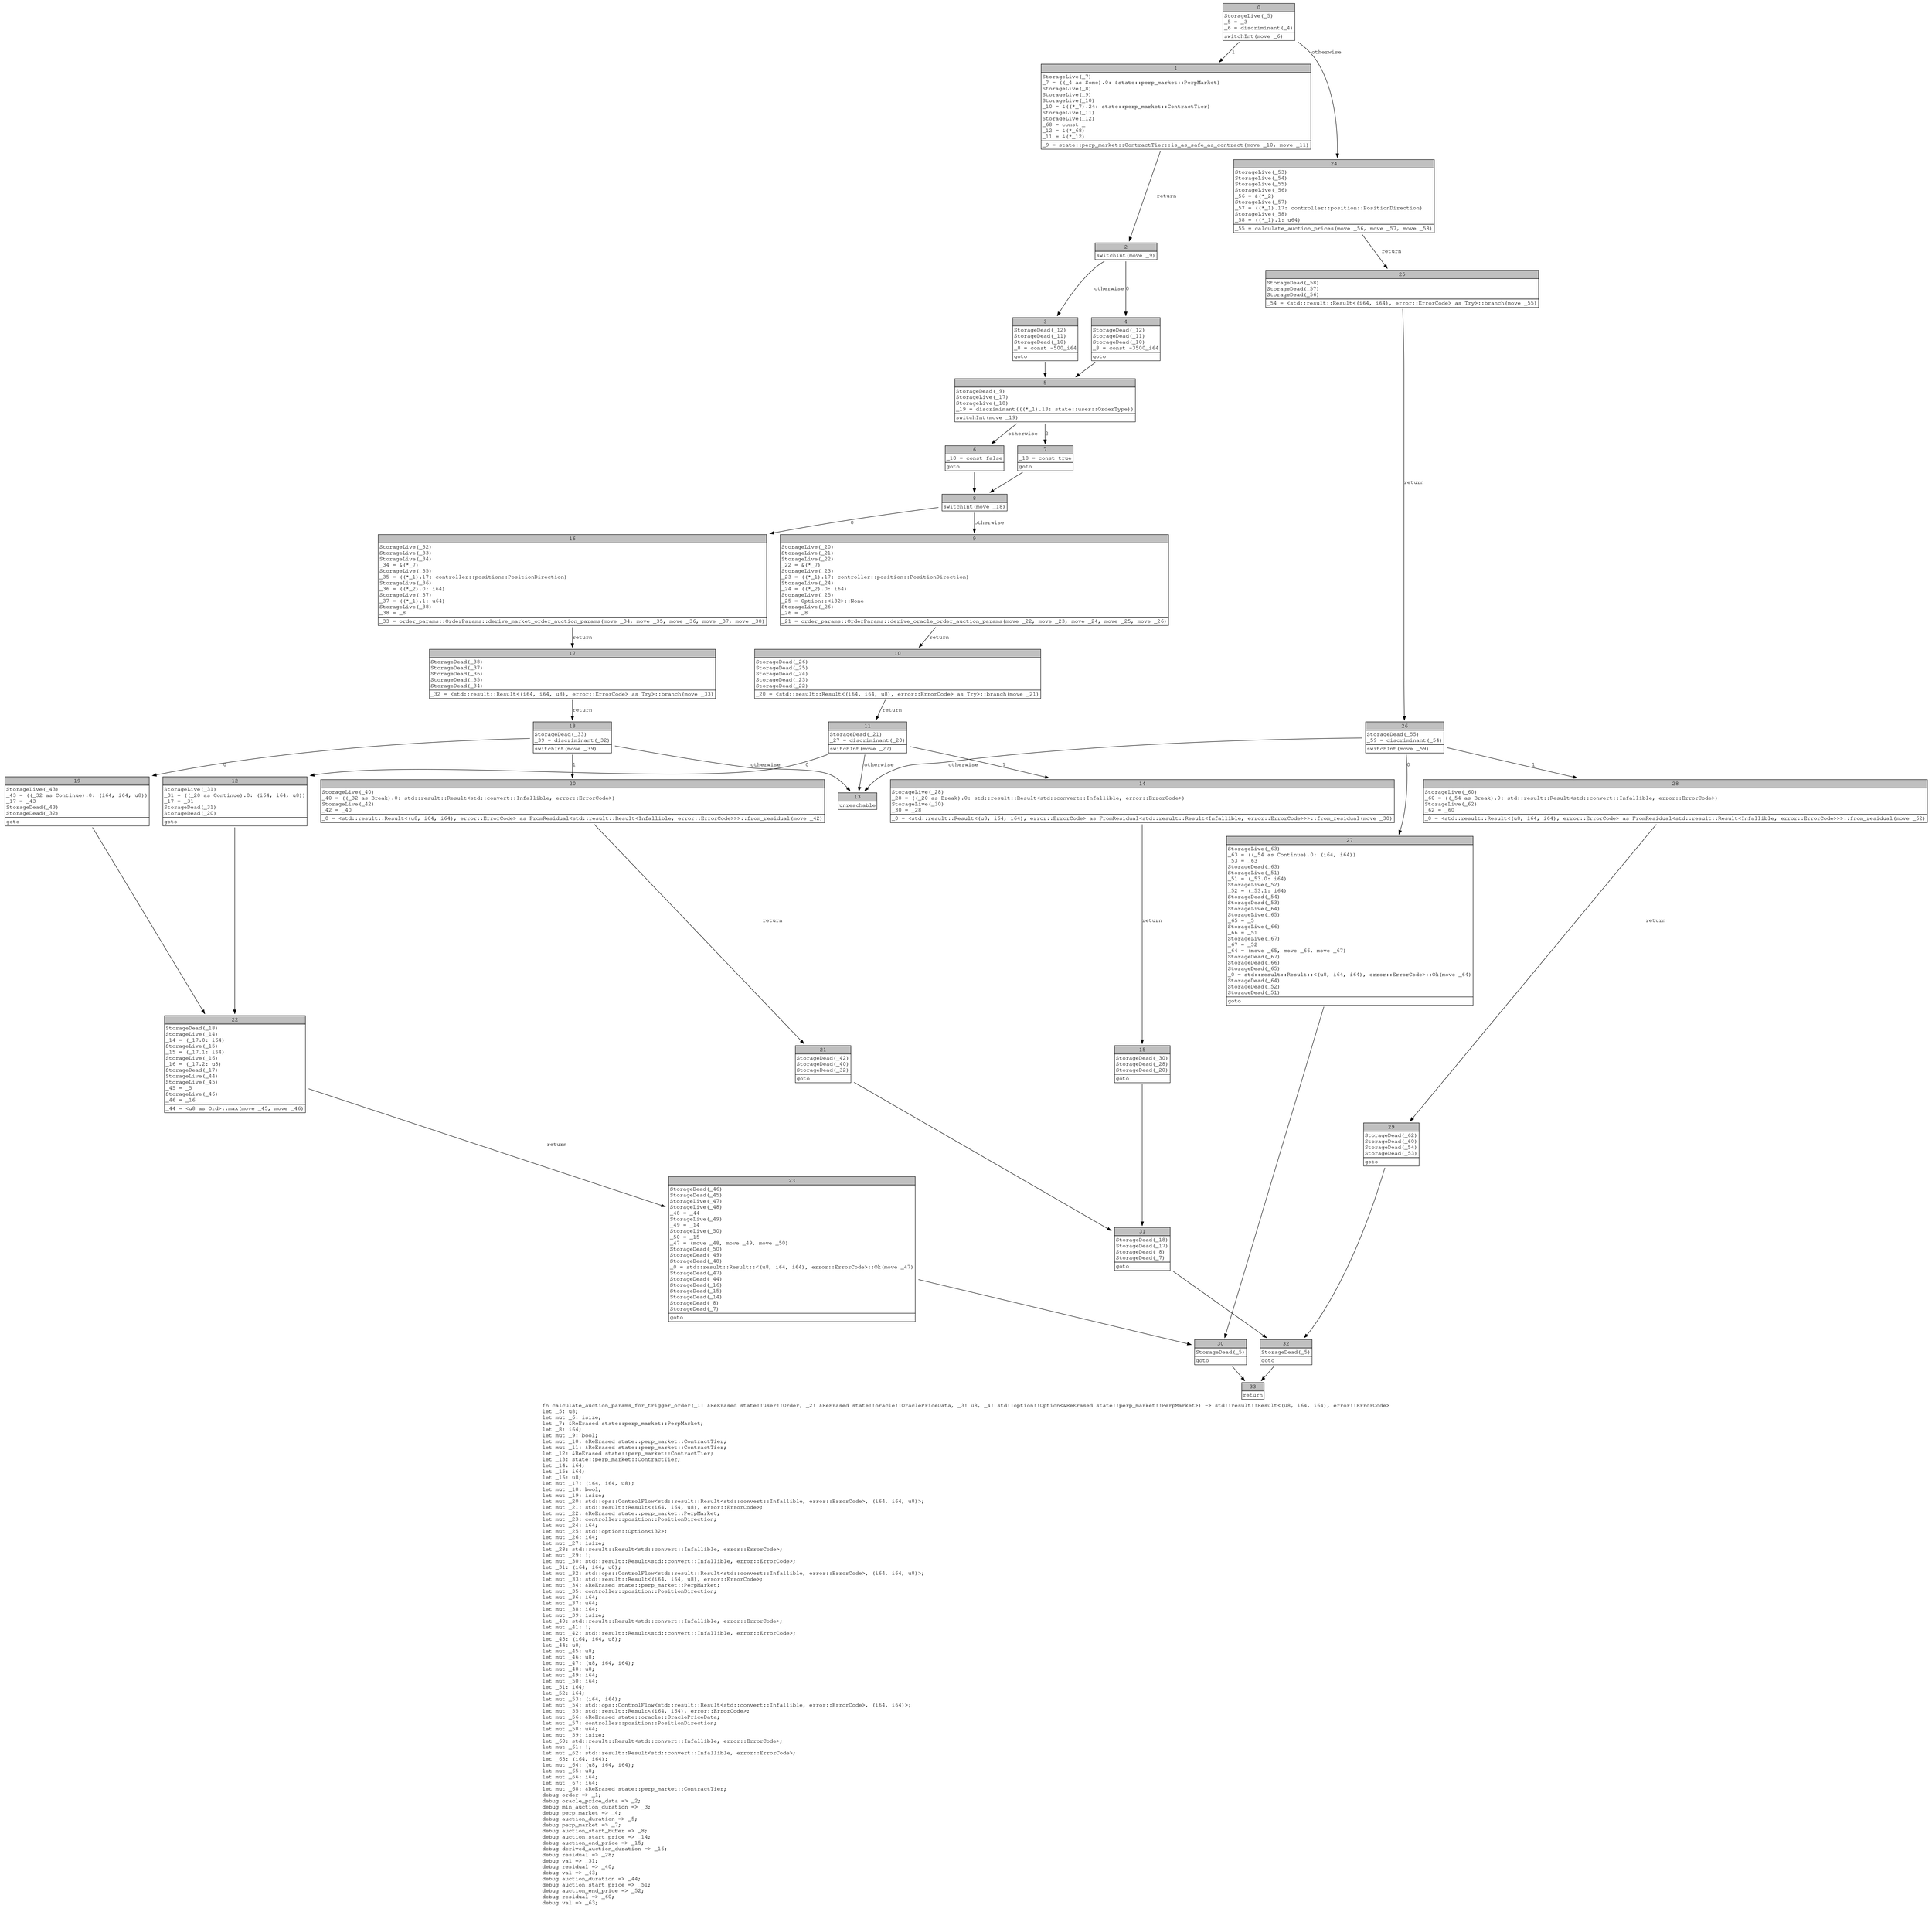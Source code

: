 digraph Mir_0_1910 {
    graph [fontname="Courier, monospace"];
    node [fontname="Courier, monospace"];
    edge [fontname="Courier, monospace"];
    label=<fn calculate_auction_params_for_trigger_order(_1: &amp;ReErased state::user::Order, _2: &amp;ReErased state::oracle::OraclePriceData, _3: u8, _4: std::option::Option&lt;&amp;ReErased state::perp_market::PerpMarket&gt;) -&gt; std::result::Result&lt;(u8, i64, i64), error::ErrorCode&gt;<br align="left"/>let _5: u8;<br align="left"/>let mut _6: isize;<br align="left"/>let _7: &amp;ReErased state::perp_market::PerpMarket;<br align="left"/>let _8: i64;<br align="left"/>let mut _9: bool;<br align="left"/>let mut _10: &amp;ReErased state::perp_market::ContractTier;<br align="left"/>let mut _11: &amp;ReErased state::perp_market::ContractTier;<br align="left"/>let _12: &amp;ReErased state::perp_market::ContractTier;<br align="left"/>let _13: state::perp_market::ContractTier;<br align="left"/>let _14: i64;<br align="left"/>let _15: i64;<br align="left"/>let _16: u8;<br align="left"/>let mut _17: (i64, i64, u8);<br align="left"/>let mut _18: bool;<br align="left"/>let mut _19: isize;<br align="left"/>let mut _20: std::ops::ControlFlow&lt;std::result::Result&lt;std::convert::Infallible, error::ErrorCode&gt;, (i64, i64, u8)&gt;;<br align="left"/>let mut _21: std::result::Result&lt;(i64, i64, u8), error::ErrorCode&gt;;<br align="left"/>let mut _22: &amp;ReErased state::perp_market::PerpMarket;<br align="left"/>let mut _23: controller::position::PositionDirection;<br align="left"/>let mut _24: i64;<br align="left"/>let mut _25: std::option::Option&lt;i32&gt;;<br align="left"/>let mut _26: i64;<br align="left"/>let mut _27: isize;<br align="left"/>let _28: std::result::Result&lt;std::convert::Infallible, error::ErrorCode&gt;;<br align="left"/>let mut _29: !;<br align="left"/>let mut _30: std::result::Result&lt;std::convert::Infallible, error::ErrorCode&gt;;<br align="left"/>let _31: (i64, i64, u8);<br align="left"/>let mut _32: std::ops::ControlFlow&lt;std::result::Result&lt;std::convert::Infallible, error::ErrorCode&gt;, (i64, i64, u8)&gt;;<br align="left"/>let mut _33: std::result::Result&lt;(i64, i64, u8), error::ErrorCode&gt;;<br align="left"/>let mut _34: &amp;ReErased state::perp_market::PerpMarket;<br align="left"/>let mut _35: controller::position::PositionDirection;<br align="left"/>let mut _36: i64;<br align="left"/>let mut _37: u64;<br align="left"/>let mut _38: i64;<br align="left"/>let mut _39: isize;<br align="left"/>let _40: std::result::Result&lt;std::convert::Infallible, error::ErrorCode&gt;;<br align="left"/>let mut _41: !;<br align="left"/>let mut _42: std::result::Result&lt;std::convert::Infallible, error::ErrorCode&gt;;<br align="left"/>let _43: (i64, i64, u8);<br align="left"/>let _44: u8;<br align="left"/>let mut _45: u8;<br align="left"/>let mut _46: u8;<br align="left"/>let mut _47: (u8, i64, i64);<br align="left"/>let mut _48: u8;<br align="left"/>let mut _49: i64;<br align="left"/>let mut _50: i64;<br align="left"/>let _51: i64;<br align="left"/>let _52: i64;<br align="left"/>let mut _53: (i64, i64);<br align="left"/>let mut _54: std::ops::ControlFlow&lt;std::result::Result&lt;std::convert::Infallible, error::ErrorCode&gt;, (i64, i64)&gt;;<br align="left"/>let mut _55: std::result::Result&lt;(i64, i64), error::ErrorCode&gt;;<br align="left"/>let mut _56: &amp;ReErased state::oracle::OraclePriceData;<br align="left"/>let mut _57: controller::position::PositionDirection;<br align="left"/>let mut _58: u64;<br align="left"/>let mut _59: isize;<br align="left"/>let _60: std::result::Result&lt;std::convert::Infallible, error::ErrorCode&gt;;<br align="left"/>let mut _61: !;<br align="left"/>let mut _62: std::result::Result&lt;std::convert::Infallible, error::ErrorCode&gt;;<br align="left"/>let _63: (i64, i64);<br align="left"/>let mut _64: (u8, i64, i64);<br align="left"/>let mut _65: u8;<br align="left"/>let mut _66: i64;<br align="left"/>let mut _67: i64;<br align="left"/>let mut _68: &amp;ReErased state::perp_market::ContractTier;<br align="left"/>debug order =&gt; _1;<br align="left"/>debug oracle_price_data =&gt; _2;<br align="left"/>debug min_auction_duration =&gt; _3;<br align="left"/>debug perp_market =&gt; _4;<br align="left"/>debug auction_duration =&gt; _5;<br align="left"/>debug perp_market =&gt; _7;<br align="left"/>debug auction_start_buffer =&gt; _8;<br align="left"/>debug auction_start_price =&gt; _14;<br align="left"/>debug auction_end_price =&gt; _15;<br align="left"/>debug derived_auction_duration =&gt; _16;<br align="left"/>debug residual =&gt; _28;<br align="left"/>debug val =&gt; _31;<br align="left"/>debug residual =&gt; _40;<br align="left"/>debug val =&gt; _43;<br align="left"/>debug auction_duration =&gt; _44;<br align="left"/>debug auction_start_price =&gt; _51;<br align="left"/>debug auction_end_price =&gt; _52;<br align="left"/>debug residual =&gt; _60;<br align="left"/>debug val =&gt; _63;<br align="left"/>>;
    bb0__0_1910 [shape="none", label=<<table border="0" cellborder="1" cellspacing="0"><tr><td bgcolor="gray" align="center" colspan="1">0</td></tr><tr><td align="left" balign="left">StorageLive(_5)<br/>_5 = _3<br/>_6 = discriminant(_4)<br/></td></tr><tr><td align="left">switchInt(move _6)</td></tr></table>>];
    bb1__0_1910 [shape="none", label=<<table border="0" cellborder="1" cellspacing="0"><tr><td bgcolor="gray" align="center" colspan="1">1</td></tr><tr><td align="left" balign="left">StorageLive(_7)<br/>_7 = ((_4 as Some).0: &amp;state::perp_market::PerpMarket)<br/>StorageLive(_8)<br/>StorageLive(_9)<br/>StorageLive(_10)<br/>_10 = &amp;((*_7).24: state::perp_market::ContractTier)<br/>StorageLive(_11)<br/>StorageLive(_12)<br/>_68 = const _<br/>_12 = &amp;(*_68)<br/>_11 = &amp;(*_12)<br/></td></tr><tr><td align="left">_9 = state::perp_market::ContractTier::is_as_safe_as_contract(move _10, move _11)</td></tr></table>>];
    bb2__0_1910 [shape="none", label=<<table border="0" cellborder="1" cellspacing="0"><tr><td bgcolor="gray" align="center" colspan="1">2</td></tr><tr><td align="left">switchInt(move _9)</td></tr></table>>];
    bb3__0_1910 [shape="none", label=<<table border="0" cellborder="1" cellspacing="0"><tr><td bgcolor="gray" align="center" colspan="1">3</td></tr><tr><td align="left" balign="left">StorageDead(_12)<br/>StorageDead(_11)<br/>StorageDead(_10)<br/>_8 = const -500_i64<br/></td></tr><tr><td align="left">goto</td></tr></table>>];
    bb4__0_1910 [shape="none", label=<<table border="0" cellborder="1" cellspacing="0"><tr><td bgcolor="gray" align="center" colspan="1">4</td></tr><tr><td align="left" balign="left">StorageDead(_12)<br/>StorageDead(_11)<br/>StorageDead(_10)<br/>_8 = const -3500_i64<br/></td></tr><tr><td align="left">goto</td></tr></table>>];
    bb5__0_1910 [shape="none", label=<<table border="0" cellborder="1" cellspacing="0"><tr><td bgcolor="gray" align="center" colspan="1">5</td></tr><tr><td align="left" balign="left">StorageDead(_9)<br/>StorageLive(_17)<br/>StorageLive(_18)<br/>_19 = discriminant(((*_1).13: state::user::OrderType))<br/></td></tr><tr><td align="left">switchInt(move _19)</td></tr></table>>];
    bb6__0_1910 [shape="none", label=<<table border="0" cellborder="1" cellspacing="0"><tr><td bgcolor="gray" align="center" colspan="1">6</td></tr><tr><td align="left" balign="left">_18 = const false<br/></td></tr><tr><td align="left">goto</td></tr></table>>];
    bb7__0_1910 [shape="none", label=<<table border="0" cellborder="1" cellspacing="0"><tr><td bgcolor="gray" align="center" colspan="1">7</td></tr><tr><td align="left" balign="left">_18 = const true<br/></td></tr><tr><td align="left">goto</td></tr></table>>];
    bb8__0_1910 [shape="none", label=<<table border="0" cellborder="1" cellspacing="0"><tr><td bgcolor="gray" align="center" colspan="1">8</td></tr><tr><td align="left">switchInt(move _18)</td></tr></table>>];
    bb9__0_1910 [shape="none", label=<<table border="0" cellborder="1" cellspacing="0"><tr><td bgcolor="gray" align="center" colspan="1">9</td></tr><tr><td align="left" balign="left">StorageLive(_20)<br/>StorageLive(_21)<br/>StorageLive(_22)<br/>_22 = &amp;(*_7)<br/>StorageLive(_23)<br/>_23 = ((*_1).17: controller::position::PositionDirection)<br/>StorageLive(_24)<br/>_24 = ((*_2).0: i64)<br/>StorageLive(_25)<br/>_25 = Option::&lt;i32&gt;::None<br/>StorageLive(_26)<br/>_26 = _8<br/></td></tr><tr><td align="left">_21 = order_params::OrderParams::derive_oracle_order_auction_params(move _22, move _23, move _24, move _25, move _26)</td></tr></table>>];
    bb10__0_1910 [shape="none", label=<<table border="0" cellborder="1" cellspacing="0"><tr><td bgcolor="gray" align="center" colspan="1">10</td></tr><tr><td align="left" balign="left">StorageDead(_26)<br/>StorageDead(_25)<br/>StorageDead(_24)<br/>StorageDead(_23)<br/>StorageDead(_22)<br/></td></tr><tr><td align="left">_20 = &lt;std::result::Result&lt;(i64, i64, u8), error::ErrorCode&gt; as Try&gt;::branch(move _21)</td></tr></table>>];
    bb11__0_1910 [shape="none", label=<<table border="0" cellborder="1" cellspacing="0"><tr><td bgcolor="gray" align="center" colspan="1">11</td></tr><tr><td align="left" balign="left">StorageDead(_21)<br/>_27 = discriminant(_20)<br/></td></tr><tr><td align="left">switchInt(move _27)</td></tr></table>>];
    bb12__0_1910 [shape="none", label=<<table border="0" cellborder="1" cellspacing="0"><tr><td bgcolor="gray" align="center" colspan="1">12</td></tr><tr><td align="left" balign="left">StorageLive(_31)<br/>_31 = ((_20 as Continue).0: (i64, i64, u8))<br/>_17 = _31<br/>StorageDead(_31)<br/>StorageDead(_20)<br/></td></tr><tr><td align="left">goto</td></tr></table>>];
    bb13__0_1910 [shape="none", label=<<table border="0" cellborder="1" cellspacing="0"><tr><td bgcolor="gray" align="center" colspan="1">13</td></tr><tr><td align="left">unreachable</td></tr></table>>];
    bb14__0_1910 [shape="none", label=<<table border="0" cellborder="1" cellspacing="0"><tr><td bgcolor="gray" align="center" colspan="1">14</td></tr><tr><td align="left" balign="left">StorageLive(_28)<br/>_28 = ((_20 as Break).0: std::result::Result&lt;std::convert::Infallible, error::ErrorCode&gt;)<br/>StorageLive(_30)<br/>_30 = _28<br/></td></tr><tr><td align="left">_0 = &lt;std::result::Result&lt;(u8, i64, i64), error::ErrorCode&gt; as FromResidual&lt;std::result::Result&lt;Infallible, error::ErrorCode&gt;&gt;&gt;::from_residual(move _30)</td></tr></table>>];
    bb15__0_1910 [shape="none", label=<<table border="0" cellborder="1" cellspacing="0"><tr><td bgcolor="gray" align="center" colspan="1">15</td></tr><tr><td align="left" balign="left">StorageDead(_30)<br/>StorageDead(_28)<br/>StorageDead(_20)<br/></td></tr><tr><td align="left">goto</td></tr></table>>];
    bb16__0_1910 [shape="none", label=<<table border="0" cellborder="1" cellspacing="0"><tr><td bgcolor="gray" align="center" colspan="1">16</td></tr><tr><td align="left" balign="left">StorageLive(_32)<br/>StorageLive(_33)<br/>StorageLive(_34)<br/>_34 = &amp;(*_7)<br/>StorageLive(_35)<br/>_35 = ((*_1).17: controller::position::PositionDirection)<br/>StorageLive(_36)<br/>_36 = ((*_2).0: i64)<br/>StorageLive(_37)<br/>_37 = ((*_1).1: u64)<br/>StorageLive(_38)<br/>_38 = _8<br/></td></tr><tr><td align="left">_33 = order_params::OrderParams::derive_market_order_auction_params(move _34, move _35, move _36, move _37, move _38)</td></tr></table>>];
    bb17__0_1910 [shape="none", label=<<table border="0" cellborder="1" cellspacing="0"><tr><td bgcolor="gray" align="center" colspan="1">17</td></tr><tr><td align="left" balign="left">StorageDead(_38)<br/>StorageDead(_37)<br/>StorageDead(_36)<br/>StorageDead(_35)<br/>StorageDead(_34)<br/></td></tr><tr><td align="left">_32 = &lt;std::result::Result&lt;(i64, i64, u8), error::ErrorCode&gt; as Try&gt;::branch(move _33)</td></tr></table>>];
    bb18__0_1910 [shape="none", label=<<table border="0" cellborder="1" cellspacing="0"><tr><td bgcolor="gray" align="center" colspan="1">18</td></tr><tr><td align="left" balign="left">StorageDead(_33)<br/>_39 = discriminant(_32)<br/></td></tr><tr><td align="left">switchInt(move _39)</td></tr></table>>];
    bb19__0_1910 [shape="none", label=<<table border="0" cellborder="1" cellspacing="0"><tr><td bgcolor="gray" align="center" colspan="1">19</td></tr><tr><td align="left" balign="left">StorageLive(_43)<br/>_43 = ((_32 as Continue).0: (i64, i64, u8))<br/>_17 = _43<br/>StorageDead(_43)<br/>StorageDead(_32)<br/></td></tr><tr><td align="left">goto</td></tr></table>>];
    bb20__0_1910 [shape="none", label=<<table border="0" cellborder="1" cellspacing="0"><tr><td bgcolor="gray" align="center" colspan="1">20</td></tr><tr><td align="left" balign="left">StorageLive(_40)<br/>_40 = ((_32 as Break).0: std::result::Result&lt;std::convert::Infallible, error::ErrorCode&gt;)<br/>StorageLive(_42)<br/>_42 = _40<br/></td></tr><tr><td align="left">_0 = &lt;std::result::Result&lt;(u8, i64, i64), error::ErrorCode&gt; as FromResidual&lt;std::result::Result&lt;Infallible, error::ErrorCode&gt;&gt;&gt;::from_residual(move _42)</td></tr></table>>];
    bb21__0_1910 [shape="none", label=<<table border="0" cellborder="1" cellspacing="0"><tr><td bgcolor="gray" align="center" colspan="1">21</td></tr><tr><td align="left" balign="left">StorageDead(_42)<br/>StorageDead(_40)<br/>StorageDead(_32)<br/></td></tr><tr><td align="left">goto</td></tr></table>>];
    bb22__0_1910 [shape="none", label=<<table border="0" cellborder="1" cellspacing="0"><tr><td bgcolor="gray" align="center" colspan="1">22</td></tr><tr><td align="left" balign="left">StorageDead(_18)<br/>StorageLive(_14)<br/>_14 = (_17.0: i64)<br/>StorageLive(_15)<br/>_15 = (_17.1: i64)<br/>StorageLive(_16)<br/>_16 = (_17.2: u8)<br/>StorageDead(_17)<br/>StorageLive(_44)<br/>StorageLive(_45)<br/>_45 = _5<br/>StorageLive(_46)<br/>_46 = _16<br/></td></tr><tr><td align="left">_44 = &lt;u8 as Ord&gt;::max(move _45, move _46)</td></tr></table>>];
    bb23__0_1910 [shape="none", label=<<table border="0" cellborder="1" cellspacing="0"><tr><td bgcolor="gray" align="center" colspan="1">23</td></tr><tr><td align="left" balign="left">StorageDead(_46)<br/>StorageDead(_45)<br/>StorageLive(_47)<br/>StorageLive(_48)<br/>_48 = _44<br/>StorageLive(_49)<br/>_49 = _14<br/>StorageLive(_50)<br/>_50 = _15<br/>_47 = (move _48, move _49, move _50)<br/>StorageDead(_50)<br/>StorageDead(_49)<br/>StorageDead(_48)<br/>_0 = std::result::Result::&lt;(u8, i64, i64), error::ErrorCode&gt;::Ok(move _47)<br/>StorageDead(_47)<br/>StorageDead(_44)<br/>StorageDead(_16)<br/>StorageDead(_15)<br/>StorageDead(_14)<br/>StorageDead(_8)<br/>StorageDead(_7)<br/></td></tr><tr><td align="left">goto</td></tr></table>>];
    bb24__0_1910 [shape="none", label=<<table border="0" cellborder="1" cellspacing="0"><tr><td bgcolor="gray" align="center" colspan="1">24</td></tr><tr><td align="left" balign="left">StorageLive(_53)<br/>StorageLive(_54)<br/>StorageLive(_55)<br/>StorageLive(_56)<br/>_56 = &amp;(*_2)<br/>StorageLive(_57)<br/>_57 = ((*_1).17: controller::position::PositionDirection)<br/>StorageLive(_58)<br/>_58 = ((*_1).1: u64)<br/></td></tr><tr><td align="left">_55 = calculate_auction_prices(move _56, move _57, move _58)</td></tr></table>>];
    bb25__0_1910 [shape="none", label=<<table border="0" cellborder="1" cellspacing="0"><tr><td bgcolor="gray" align="center" colspan="1">25</td></tr><tr><td align="left" balign="left">StorageDead(_58)<br/>StorageDead(_57)<br/>StorageDead(_56)<br/></td></tr><tr><td align="left">_54 = &lt;std::result::Result&lt;(i64, i64), error::ErrorCode&gt; as Try&gt;::branch(move _55)</td></tr></table>>];
    bb26__0_1910 [shape="none", label=<<table border="0" cellborder="1" cellspacing="0"><tr><td bgcolor="gray" align="center" colspan="1">26</td></tr><tr><td align="left" balign="left">StorageDead(_55)<br/>_59 = discriminant(_54)<br/></td></tr><tr><td align="left">switchInt(move _59)</td></tr></table>>];
    bb27__0_1910 [shape="none", label=<<table border="0" cellborder="1" cellspacing="0"><tr><td bgcolor="gray" align="center" colspan="1">27</td></tr><tr><td align="left" balign="left">StorageLive(_63)<br/>_63 = ((_54 as Continue).0: (i64, i64))<br/>_53 = _63<br/>StorageDead(_63)<br/>StorageLive(_51)<br/>_51 = (_53.0: i64)<br/>StorageLive(_52)<br/>_52 = (_53.1: i64)<br/>StorageDead(_54)<br/>StorageDead(_53)<br/>StorageLive(_64)<br/>StorageLive(_65)<br/>_65 = _5<br/>StorageLive(_66)<br/>_66 = _51<br/>StorageLive(_67)<br/>_67 = _52<br/>_64 = (move _65, move _66, move _67)<br/>StorageDead(_67)<br/>StorageDead(_66)<br/>StorageDead(_65)<br/>_0 = std::result::Result::&lt;(u8, i64, i64), error::ErrorCode&gt;::Ok(move _64)<br/>StorageDead(_64)<br/>StorageDead(_52)<br/>StorageDead(_51)<br/></td></tr><tr><td align="left">goto</td></tr></table>>];
    bb28__0_1910 [shape="none", label=<<table border="0" cellborder="1" cellspacing="0"><tr><td bgcolor="gray" align="center" colspan="1">28</td></tr><tr><td align="left" balign="left">StorageLive(_60)<br/>_60 = ((_54 as Break).0: std::result::Result&lt;std::convert::Infallible, error::ErrorCode&gt;)<br/>StorageLive(_62)<br/>_62 = _60<br/></td></tr><tr><td align="left">_0 = &lt;std::result::Result&lt;(u8, i64, i64), error::ErrorCode&gt; as FromResidual&lt;std::result::Result&lt;Infallible, error::ErrorCode&gt;&gt;&gt;::from_residual(move _62)</td></tr></table>>];
    bb29__0_1910 [shape="none", label=<<table border="0" cellborder="1" cellspacing="0"><tr><td bgcolor="gray" align="center" colspan="1">29</td></tr><tr><td align="left" balign="left">StorageDead(_62)<br/>StorageDead(_60)<br/>StorageDead(_54)<br/>StorageDead(_53)<br/></td></tr><tr><td align="left">goto</td></tr></table>>];
    bb30__0_1910 [shape="none", label=<<table border="0" cellborder="1" cellspacing="0"><tr><td bgcolor="gray" align="center" colspan="1">30</td></tr><tr><td align="left" balign="left">StorageDead(_5)<br/></td></tr><tr><td align="left">goto</td></tr></table>>];
    bb31__0_1910 [shape="none", label=<<table border="0" cellborder="1" cellspacing="0"><tr><td bgcolor="gray" align="center" colspan="1">31</td></tr><tr><td align="left" balign="left">StorageDead(_18)<br/>StorageDead(_17)<br/>StorageDead(_8)<br/>StorageDead(_7)<br/></td></tr><tr><td align="left">goto</td></tr></table>>];
    bb32__0_1910 [shape="none", label=<<table border="0" cellborder="1" cellspacing="0"><tr><td bgcolor="gray" align="center" colspan="1">32</td></tr><tr><td align="left" balign="left">StorageDead(_5)<br/></td></tr><tr><td align="left">goto</td></tr></table>>];
    bb33__0_1910 [shape="none", label=<<table border="0" cellborder="1" cellspacing="0"><tr><td bgcolor="gray" align="center" colspan="1">33</td></tr><tr><td align="left">return</td></tr></table>>];
    bb0__0_1910 -> bb1__0_1910 [label="1"];
    bb0__0_1910 -> bb24__0_1910 [label="otherwise"];
    bb1__0_1910 -> bb2__0_1910 [label="return"];
    bb2__0_1910 -> bb4__0_1910 [label="0"];
    bb2__0_1910 -> bb3__0_1910 [label="otherwise"];
    bb3__0_1910 -> bb5__0_1910 [label=""];
    bb4__0_1910 -> bb5__0_1910 [label=""];
    bb5__0_1910 -> bb7__0_1910 [label="2"];
    bb5__0_1910 -> bb6__0_1910 [label="otherwise"];
    bb6__0_1910 -> bb8__0_1910 [label=""];
    bb7__0_1910 -> bb8__0_1910 [label=""];
    bb8__0_1910 -> bb16__0_1910 [label="0"];
    bb8__0_1910 -> bb9__0_1910 [label="otherwise"];
    bb9__0_1910 -> bb10__0_1910 [label="return"];
    bb10__0_1910 -> bb11__0_1910 [label="return"];
    bb11__0_1910 -> bb12__0_1910 [label="0"];
    bb11__0_1910 -> bb14__0_1910 [label="1"];
    bb11__0_1910 -> bb13__0_1910 [label="otherwise"];
    bb12__0_1910 -> bb22__0_1910 [label=""];
    bb14__0_1910 -> bb15__0_1910 [label="return"];
    bb15__0_1910 -> bb31__0_1910 [label=""];
    bb16__0_1910 -> bb17__0_1910 [label="return"];
    bb17__0_1910 -> bb18__0_1910 [label="return"];
    bb18__0_1910 -> bb19__0_1910 [label="0"];
    bb18__0_1910 -> bb20__0_1910 [label="1"];
    bb18__0_1910 -> bb13__0_1910 [label="otherwise"];
    bb19__0_1910 -> bb22__0_1910 [label=""];
    bb20__0_1910 -> bb21__0_1910 [label="return"];
    bb21__0_1910 -> bb31__0_1910 [label=""];
    bb22__0_1910 -> bb23__0_1910 [label="return"];
    bb23__0_1910 -> bb30__0_1910 [label=""];
    bb24__0_1910 -> bb25__0_1910 [label="return"];
    bb25__0_1910 -> bb26__0_1910 [label="return"];
    bb26__0_1910 -> bb27__0_1910 [label="0"];
    bb26__0_1910 -> bb28__0_1910 [label="1"];
    bb26__0_1910 -> bb13__0_1910 [label="otherwise"];
    bb27__0_1910 -> bb30__0_1910 [label=""];
    bb28__0_1910 -> bb29__0_1910 [label="return"];
    bb29__0_1910 -> bb32__0_1910 [label=""];
    bb30__0_1910 -> bb33__0_1910 [label=""];
    bb31__0_1910 -> bb32__0_1910 [label=""];
    bb32__0_1910 -> bb33__0_1910 [label=""];
}
